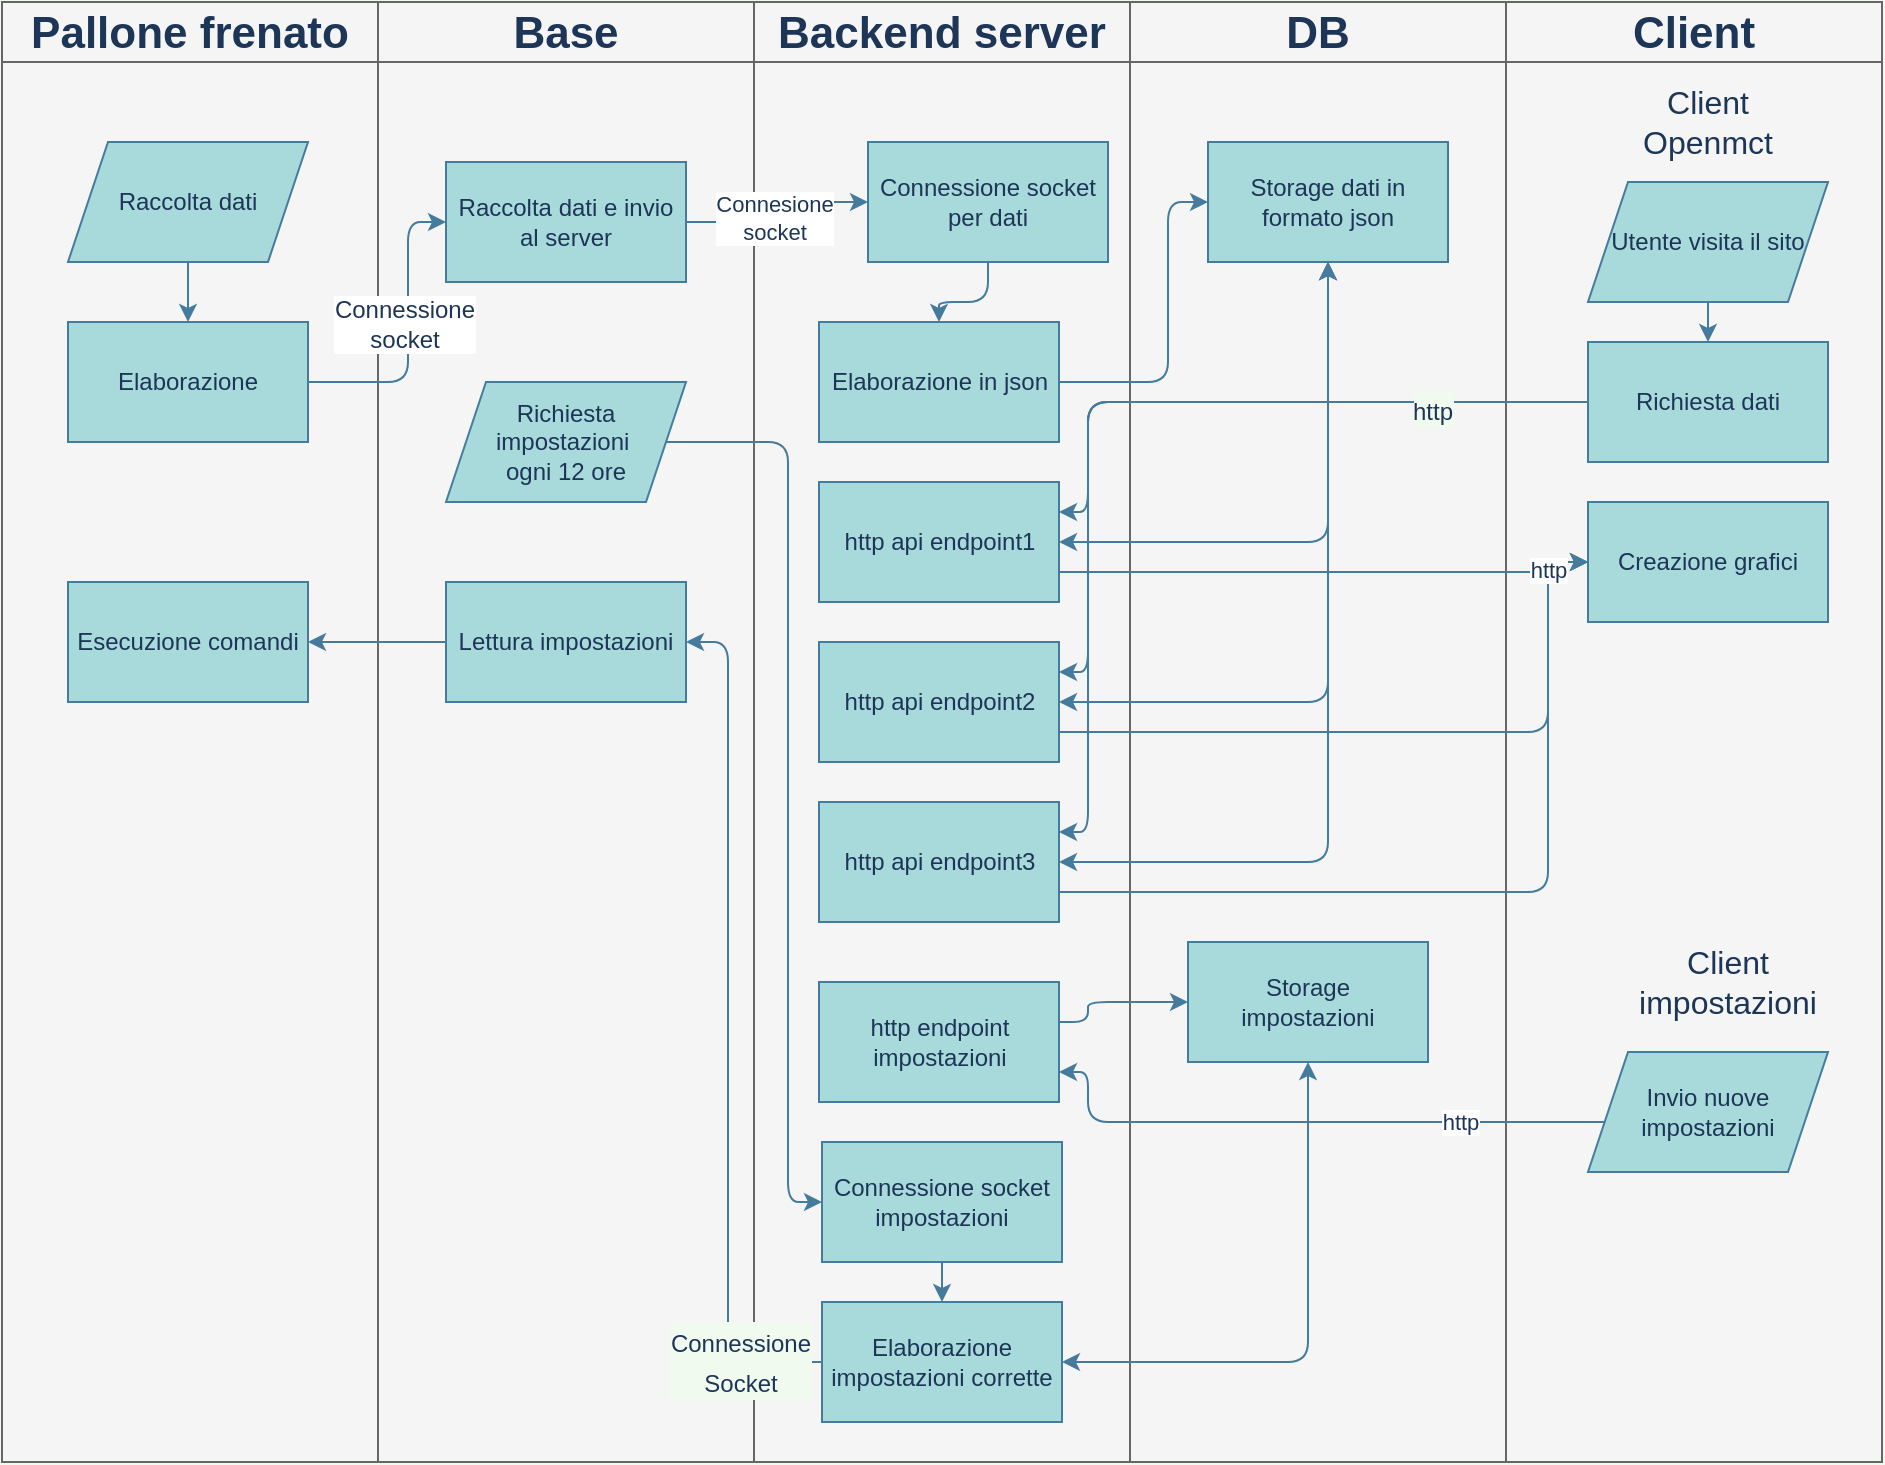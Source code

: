 <mxfile version="14.4.8" type="github">
  <diagram id="PwyaBWzQ6-fxvwa9Ljz5" name="Page-1">
    <mxGraphModel dx="1854" dy="549" grid="1" gridSize="10" guides="1" tooltips="1" connect="1" arrows="1" fold="1" page="1" pageScale="1" pageWidth="827" pageHeight="1169" background="#F1FAEE" math="0" shadow="0">
      <root>
        <mxCell id="0" />
        <mxCell id="1" parent="0" />
        <mxCell id="lO-5r40bLBqvEmJkPMS4-18" value="" style="shape=table;html=1;whiteSpace=wrap;startSize=0;container=1;collapsible=0;childLayout=tableLayout;fillColor=#f5f5f5;strokeColor=#666666;fontColor=#333333;" parent="1" vertex="1">
          <mxGeometry x="-113" y="30" width="940" height="730" as="geometry" />
        </mxCell>
        <mxCell id="lO-5r40bLBqvEmJkPMS4-19" value="" style="shape=partialRectangle;html=1;whiteSpace=wrap;collapsible=0;dropTarget=0;pointerEvents=0;fillColor=none;top=0;left=0;bottom=0;right=0;points=[[0,0.5],[1,0.5]];portConstraint=eastwest;strokeColor=#457B9D;fontColor=#1D3557;" parent="lO-5r40bLBqvEmJkPMS4-18" vertex="1">
          <mxGeometry width="940" height="30" as="geometry" />
        </mxCell>
        <mxCell id="lO-5r40bLBqvEmJkPMS4-20" value="&lt;font style=&quot;font-size: 22px&quot;&gt;&lt;b&gt;Pallone frenato&lt;/b&gt;&lt;/font&gt;" style="shape=partialRectangle;html=1;whiteSpace=wrap;connectable=0;overflow=hidden;fillColor=none;top=0;left=0;bottom=0;right=0;strokeColor=#457B9D;fontColor=#1D3557;" parent="lO-5r40bLBqvEmJkPMS4-19" vertex="1">
          <mxGeometry width="188" height="30" as="geometry" />
        </mxCell>
        <mxCell id="lO-5r40bLBqvEmJkPMS4-21" value="&lt;b&gt;&lt;font style=&quot;font-size: 22px&quot;&gt;Base&lt;/font&gt;&lt;/b&gt;" style="shape=partialRectangle;html=1;whiteSpace=wrap;connectable=0;overflow=hidden;fillColor=none;top=0;left=0;bottom=0;right=0;strokeColor=#457B9D;fontColor=#1D3557;" parent="lO-5r40bLBqvEmJkPMS4-19" vertex="1">
          <mxGeometry x="188" width="188" height="30" as="geometry" />
        </mxCell>
        <mxCell id="lO-5r40bLBqvEmJkPMS4-22" value="&lt;font style=&quot;font-size: 22px&quot;&gt;&lt;b&gt;Backend server&lt;/b&gt;&lt;/font&gt;" style="shape=partialRectangle;html=1;whiteSpace=wrap;connectable=0;overflow=hidden;fillColor=none;top=0;left=0;bottom=0;right=0;strokeColor=#457B9D;fontColor=#1D3557;" parent="lO-5r40bLBqvEmJkPMS4-19" vertex="1">
          <mxGeometry x="376" width="188" height="30" as="geometry" />
        </mxCell>
        <mxCell id="lO-5r40bLBqvEmJkPMS4-23" value="&lt;font style=&quot;font-size: 22px&quot;&gt;&lt;b&gt;DB&lt;/b&gt;&lt;/font&gt;" style="shape=partialRectangle;html=1;whiteSpace=wrap;connectable=0;overflow=hidden;fillColor=none;top=0;left=0;bottom=0;right=0;strokeColor=#457B9D;fontColor=#1D3557;" parent="lO-5r40bLBqvEmJkPMS4-19" vertex="1">
          <mxGeometry x="564" width="188" height="30" as="geometry" />
        </mxCell>
        <mxCell id="lO-5r40bLBqvEmJkPMS4-24" value="&lt;font style=&quot;font-size: 22px&quot;&gt;&lt;b&gt;Client&lt;/b&gt;&lt;/font&gt;" style="shape=partialRectangle;html=1;whiteSpace=wrap;connectable=0;overflow=hidden;fillColor=none;top=0;left=0;bottom=0;right=0;strokeColor=#457B9D;fontColor=#1D3557;" parent="lO-5r40bLBqvEmJkPMS4-19" vertex="1">
          <mxGeometry x="752" width="188" height="30" as="geometry" />
        </mxCell>
        <mxCell id="lO-5r40bLBqvEmJkPMS4-25" value="" style="shape=partialRectangle;html=1;whiteSpace=wrap;collapsible=0;dropTarget=0;pointerEvents=0;fillColor=none;top=0;left=0;bottom=0;right=0;points=[[0,0.5],[1,0.5]];portConstraint=eastwest;strokeColor=#457B9D;fontColor=#1D3557;" parent="lO-5r40bLBqvEmJkPMS4-18" vertex="1">
          <mxGeometry y="30" width="940" height="700" as="geometry" />
        </mxCell>
        <mxCell id="lO-5r40bLBqvEmJkPMS4-26" value="" style="shape=partialRectangle;html=1;whiteSpace=wrap;connectable=0;overflow=hidden;fillColor=none;top=0;left=0;bottom=0;right=0;strokeColor=#457B9D;fontColor=#1D3557;" parent="lO-5r40bLBqvEmJkPMS4-25" vertex="1">
          <mxGeometry width="188" height="700" as="geometry" />
        </mxCell>
        <mxCell id="lO-5r40bLBqvEmJkPMS4-27" value="" style="shape=partialRectangle;html=1;whiteSpace=wrap;connectable=0;overflow=hidden;fillColor=none;top=0;left=0;bottom=0;right=0;strokeColor=#457B9D;fontColor=#1D3557;" parent="lO-5r40bLBqvEmJkPMS4-25" vertex="1">
          <mxGeometry x="188" width="188" height="700" as="geometry" />
        </mxCell>
        <mxCell id="lO-5r40bLBqvEmJkPMS4-28" value="" style="shape=partialRectangle;html=1;whiteSpace=wrap;connectable=0;overflow=hidden;fillColor=none;top=0;left=0;bottom=0;right=0;strokeColor=#457B9D;fontColor=#1D3557;" parent="lO-5r40bLBqvEmJkPMS4-25" vertex="1">
          <mxGeometry x="376" width="188" height="700" as="geometry" />
        </mxCell>
        <mxCell id="lO-5r40bLBqvEmJkPMS4-29" value="" style="shape=partialRectangle;html=1;whiteSpace=wrap;connectable=0;overflow=hidden;fillColor=none;top=0;left=0;bottom=0;right=0;strokeColor=#457B9D;fontColor=#1D3557;" parent="lO-5r40bLBqvEmJkPMS4-25" vertex="1">
          <mxGeometry x="564" width="188" height="700" as="geometry" />
        </mxCell>
        <mxCell id="lO-5r40bLBqvEmJkPMS4-30" value="" style="shape=partialRectangle;html=1;whiteSpace=wrap;connectable=0;overflow=hidden;fillColor=none;top=0;left=0;bottom=0;right=0;strokeColor=#457B9D;fontColor=#1D3557;" parent="lO-5r40bLBqvEmJkPMS4-25" vertex="1">
          <mxGeometry x="752" width="188" height="700" as="geometry" />
        </mxCell>
        <mxCell id="lO-5r40bLBqvEmJkPMS4-94" style="edgeStyle=orthogonalEdgeStyle;rounded=0;orthogonalLoop=1;jettySize=auto;html=1;entryX=0.5;entryY=0;entryDx=0;entryDy=0;strokeColor=#457B9D;fontColor=#1D3557;labelBackgroundColor=#F1FAEE;" parent="1" source="lO-5r40bLBqvEmJkPMS4-32" target="lO-5r40bLBqvEmJkPMS4-37" edge="1">
          <mxGeometry relative="1" as="geometry" />
        </mxCell>
        <mxCell id="lO-5r40bLBqvEmJkPMS4-32" value="Raccolta dati" style="shape=parallelogram;perimeter=parallelogramPerimeter;whiteSpace=wrap;html=1;fixedSize=1;fillColor=#A8DADC;strokeColor=#457B9D;fontColor=#1D3557;" parent="1" vertex="1">
          <mxGeometry x="-80" y="100" width="120" height="60" as="geometry" />
        </mxCell>
        <mxCell id="lO-5r40bLBqvEmJkPMS4-149" style="edgeStyle=orthogonalEdgeStyle;curved=0;rounded=1;sketch=0;orthogonalLoop=1;jettySize=auto;html=1;entryX=0;entryY=0.5;entryDx=0;entryDy=0;strokeColor=#457B9D;fillColor=#A8DADC;fontColor=#1D3557;" parent="1" source="lO-5r40bLBqvEmJkPMS4-37" target="lO-5r40bLBqvEmJkPMS4-86" edge="1">
          <mxGeometry relative="1" as="geometry">
            <Array as="points">
              <mxPoint x="90" y="220" />
              <mxPoint x="90" y="140" />
            </Array>
          </mxGeometry>
        </mxCell>
        <mxCell id="lO-5r40bLBqvEmJkPMS4-151" value="&lt;font style=&quot;font-size: 12px&quot;&gt;Connessione&lt;br&gt;socket&lt;br&gt;&lt;/font&gt;" style="edgeLabel;html=1;align=center;verticalAlign=middle;resizable=0;points=[];fontColor=#1D3557;" parent="lO-5r40bLBqvEmJkPMS4-149" vertex="1" connectable="0">
          <mxGeometry x="0.066" y="2" relative="1" as="geometry">
            <mxPoint as="offset" />
          </mxGeometry>
        </mxCell>
        <mxCell id="lO-5r40bLBqvEmJkPMS4-37" value="Elaborazione" style="rounded=0;whiteSpace=wrap;html=1;fillColor=#A8DADC;strokeColor=#457B9D;fontColor=#1D3557;" parent="1" vertex="1">
          <mxGeometry x="-80" y="190" width="120" height="60" as="geometry" />
        </mxCell>
        <mxCell id="lO-5r40bLBqvEmJkPMS4-103" style="edgeStyle=orthogonalEdgeStyle;rounded=1;orthogonalLoop=1;jettySize=auto;html=1;entryX=0.5;entryY=0;entryDx=0;entryDy=0;strokeColor=#457B9D;fontColor=#1D3557;labelBackgroundColor=#F1FAEE;" parent="1" source="lO-5r40bLBqvEmJkPMS4-45" target="lO-5r40bLBqvEmJkPMS4-88" edge="1">
          <mxGeometry relative="1" as="geometry" />
        </mxCell>
        <mxCell id="lO-5r40bLBqvEmJkPMS4-45" value="Connessione socket per dati" style="rounded=0;whiteSpace=wrap;html=1;fillColor=#A8DADC;strokeColor=#457B9D;fontColor=#1D3557;" parent="1" vertex="1">
          <mxGeometry x="320" y="100" width="120" height="60" as="geometry" />
        </mxCell>
        <mxCell id="lO-5r40bLBqvEmJkPMS4-50" value="Storage dati in formato json" style="rounded=0;whiteSpace=wrap;html=1;fillColor=#A8DADC;strokeColor=#457B9D;fontColor=#1D3557;" parent="1" vertex="1">
          <mxGeometry x="490" y="100" width="120" height="60" as="geometry" />
        </mxCell>
        <mxCell id="lO-5r40bLBqvEmJkPMS4-123" style="edgeStyle=orthogonalEdgeStyle;rounded=1;orthogonalLoop=1;jettySize=auto;html=1;exitX=1;exitY=0.75;exitDx=0;exitDy=0;strokeColor=#457B9D;fontColor=#1D3557;labelBackgroundColor=#F1FAEE;" parent="1" source="lO-5r40bLBqvEmJkPMS4-56" edge="1">
          <mxGeometry relative="1" as="geometry">
            <mxPoint x="680" y="310" as="targetPoint" />
            <Array as="points">
              <mxPoint x="660" y="315" />
              <mxPoint x="660" y="310" />
            </Array>
          </mxGeometry>
        </mxCell>
        <mxCell id="lO-5r40bLBqvEmJkPMS4-56" value="http api endpoint1&lt;span style=&quot;color: rgba(0 , 0 , 0 , 0) ; font-family: monospace ; font-size: 0px&quot;&gt;%3CmxGraphModel%3E%3Croot%3E%3CmxCell%20id%3D%220%22%2F%3E%3CmxCell%20id%3D%221%22%20parent%3D%220%22%2F%3E%3CmxCell%20id%3D%222%22%20value%3D%22Lane%203%22%20style%3D%22swimlane%3Bhtml%3D1%3BstartSize%3D20%3B%22%20vertex%3D%221%22%20parent%3D%221%22%3E%3CmxGeometry%20x%3D%22470%22%20y%3D%2260%22%20width%3D%22120%22%20height%3D%22460%22%20as%3D%22geometry%22%2F%3E%3C%2FmxCell%3E%3C%2Froot%3E%3C%2FmxGraphModel%3E&lt;/span&gt;" style="rounded=0;whiteSpace=wrap;html=1;fillColor=#A8DADC;strokeColor=#457B9D;fontColor=#1D3557;" parent="1" vertex="1">
          <mxGeometry x="295.5" y="270" width="120" height="60" as="geometry" />
        </mxCell>
        <mxCell id="lO-5r40bLBqvEmJkPMS4-121" style="edgeStyle=orthogonalEdgeStyle;rounded=1;orthogonalLoop=1;jettySize=auto;html=1;exitX=1;exitY=0.75;exitDx=0;exitDy=0;entryX=0;entryY=0.5;entryDx=0;entryDy=0;strokeColor=#457B9D;fontColor=#1D3557;labelBackgroundColor=#F1FAEE;" parent="1" source="lO-5r40bLBqvEmJkPMS4-58" target="lO-5r40bLBqvEmJkPMS4-65" edge="1">
          <mxGeometry relative="1" as="geometry">
            <Array as="points">
              <mxPoint x="660" y="475" />
              <mxPoint x="660" y="310" />
            </Array>
          </mxGeometry>
        </mxCell>
        <mxCell id="lO-5r40bLBqvEmJkPMS4-58" value="http api endpoint3&lt;span style=&quot;color: rgba(0 , 0 , 0 , 0) ; font-family: monospace ; font-size: 0px&quot;&gt;%3CmxGraphModel%3E%3Croot%3E%3CmxCell%20id%3D%220%22%2F%3E%3CmxCell%20id%3D%221%22%20parent%3D%220%22%2F%3E%3CmxCell%20id%3D%222%22%20value%3D%22Lane%203%22%20style%3D%22swimlane%3Bhtml%3D1%3BstartSize%3D20%3B%22%20vertex%3D%221%22%20parent%3D%221%22%3E%3CmxGeometry%20x%3D%22470%22%20y%3D%2260%22%20width%3D%22120%22%20height%3D%22460%22%20as%3D%22geometry%22%2F%3E%3C%2FmxCell%3E%3C%2Froot%3E%3C%2FmxGraphModel%3E&lt;/span&gt;" style="rounded=0;whiteSpace=wrap;html=1;fillColor=#A8DADC;strokeColor=#457B9D;fontColor=#1D3557;" parent="1" vertex="1">
          <mxGeometry x="295.5" y="430" width="120" height="60" as="geometry" />
        </mxCell>
        <mxCell id="lO-5r40bLBqvEmJkPMS4-120" style="edgeStyle=orthogonalEdgeStyle;rounded=1;orthogonalLoop=1;jettySize=auto;html=1;exitX=1;exitY=0.75;exitDx=0;exitDy=0;entryX=0;entryY=0.5;entryDx=0;entryDy=0;strokeColor=#457B9D;fontColor=#1D3557;labelBackgroundColor=#F1FAEE;" parent="1" source="lO-5r40bLBqvEmJkPMS4-59" target="lO-5r40bLBqvEmJkPMS4-65" edge="1">
          <mxGeometry relative="1" as="geometry">
            <Array as="points">
              <mxPoint x="660" y="395" />
              <mxPoint x="660" y="310" />
            </Array>
          </mxGeometry>
        </mxCell>
        <mxCell id="lO-5r40bLBqvEmJkPMS4-152" value="http" style="edgeLabel;html=1;align=center;verticalAlign=middle;resizable=0;points=[];fontColor=#1D3557;" parent="lO-5r40bLBqvEmJkPMS4-120" vertex="1" connectable="0">
          <mxGeometry x="0.866" relative="1" as="geometry">
            <mxPoint as="offset" />
          </mxGeometry>
        </mxCell>
        <mxCell id="lO-5r40bLBqvEmJkPMS4-59" value="http api endpoint2&lt;span style=&quot;color: rgba(0 , 0 , 0 , 0) ; font-family: monospace ; font-size: 0px&quot;&gt;%3CmxGraphModel%3E%3Croot%3E%3CmxCell%20id%3D%220%22%2F%3E%3CmxCell%20id%3D%221%22%20parent%3D%220%22%2F%3E%3CmxCell%20id%3D%222%22%20value%3D%22Lane%203%22%20style%3D%22swimlane%3Bhtml%3D1%3BstartSize%3D20%3B%22%20vertex%3D%221%22%20parent%3D%221%22%3E%3CmxGeometry%20x%3D%22470%22%20y%3D%2260%22%20width%3D%22120%22%20height%3D%22460%22%20as%3D%22geometry%22%2F%3E%3C%2FmxCell%3E%3C%2Froot%3E%3C%2FmxGraphModel%3&lt;/span&gt;" style="rounded=0;whiteSpace=wrap;html=1;fillColor=#A8DADC;strokeColor=#457B9D;fontColor=#1D3557;" parent="1" vertex="1">
          <mxGeometry x="295.5" y="350" width="120" height="60" as="geometry" />
        </mxCell>
        <mxCell id="lO-5r40bLBqvEmJkPMS4-146" style="edgeStyle=orthogonalEdgeStyle;rounded=1;orthogonalLoop=1;jettySize=auto;html=1;exitX=0.5;exitY=1;exitDx=0;exitDy=0;entryX=0.5;entryY=0;entryDx=0;entryDy=0;strokeColor=#457B9D;fontSize=16;fontColor=#1D3557;labelBackgroundColor=#F1FAEE;" parent="1" source="lO-5r40bLBqvEmJkPMS4-62" target="lO-5r40bLBqvEmJkPMS4-64" edge="1">
          <mxGeometry relative="1" as="geometry" />
        </mxCell>
        <mxCell id="lO-5r40bLBqvEmJkPMS4-62" value="Utente visita il sito" style="shape=parallelogram;perimeter=parallelogramPerimeter;whiteSpace=wrap;html=1;fixedSize=1;fillColor=#A8DADC;strokeColor=#457B9D;fontColor=#1D3557;" parent="1" vertex="1">
          <mxGeometry x="680" y="120" width="120" height="60" as="geometry" />
        </mxCell>
        <mxCell id="lO-5r40bLBqvEmJkPMS4-116" style="edgeStyle=orthogonalEdgeStyle;rounded=1;orthogonalLoop=1;jettySize=auto;html=1;entryX=1;entryY=0.25;entryDx=0;entryDy=0;strokeColor=#457B9D;fontColor=#1D3557;labelBackgroundColor=#F1FAEE;" parent="1" source="lO-5r40bLBqvEmJkPMS4-64" target="lO-5r40bLBqvEmJkPMS4-56" edge="1">
          <mxGeometry relative="1" as="geometry">
            <Array as="points">
              <mxPoint x="430" y="230" />
              <mxPoint x="430" y="285" />
            </Array>
          </mxGeometry>
        </mxCell>
        <mxCell id="lO-5r40bLBqvEmJkPMS4-117" style="edgeStyle=orthogonalEdgeStyle;rounded=1;orthogonalLoop=1;jettySize=auto;html=1;entryX=1;entryY=0.25;entryDx=0;entryDy=0;strokeColor=#457B9D;fontColor=#1D3557;labelBackgroundColor=#F1FAEE;" parent="1" source="lO-5r40bLBqvEmJkPMS4-64" target="lO-5r40bLBqvEmJkPMS4-59" edge="1">
          <mxGeometry relative="1" as="geometry">
            <Array as="points">
              <mxPoint x="430" y="230" />
              <mxPoint x="430" y="365" />
            </Array>
          </mxGeometry>
        </mxCell>
        <mxCell id="lO-5r40bLBqvEmJkPMS4-118" style="edgeStyle=orthogonalEdgeStyle;rounded=1;orthogonalLoop=1;jettySize=auto;html=1;entryX=1;entryY=0.25;entryDx=0;entryDy=0;strokeColor=#457B9D;fontColor=#1D3557;labelBackgroundColor=#F1FAEE;" parent="1" source="lO-5r40bLBqvEmJkPMS4-64" target="lO-5r40bLBqvEmJkPMS4-58" edge="1">
          <mxGeometry relative="1" as="geometry">
            <Array as="points">
              <mxPoint x="430" y="230" />
              <mxPoint x="430" y="445" />
            </Array>
          </mxGeometry>
        </mxCell>
        <mxCell id="lO-5r40bLBqvEmJkPMS4-145" value="&lt;font style=&quot;font-size: 12px&quot;&gt;http&lt;/font&gt;" style="edgeLabel;html=1;align=center;verticalAlign=middle;resizable=0;points=[];fontSize=16;fontColor=#1D3557;labelBackgroundColor=#F1FAEE;" parent="lO-5r40bLBqvEmJkPMS4-118" vertex="1" connectable="0">
          <mxGeometry x="-0.674" y="3" relative="1" as="geometry">
            <mxPoint as="offset" />
          </mxGeometry>
        </mxCell>
        <mxCell id="lO-5r40bLBqvEmJkPMS4-64" value="Richiesta dati" style="rounded=0;whiteSpace=wrap;html=1;fillColor=#A8DADC;strokeColor=#457B9D;fontColor=#1D3557;" parent="1" vertex="1">
          <mxGeometry x="680" y="200" width="120" height="60" as="geometry" />
        </mxCell>
        <mxCell id="lO-5r40bLBqvEmJkPMS4-65" value="Creazione grafici" style="rounded=0;whiteSpace=wrap;html=1;fillColor=#A8DADC;strokeColor=#457B9D;fontColor=#1D3557;" parent="1" vertex="1">
          <mxGeometry x="680" y="280" width="120" height="60" as="geometry" />
        </mxCell>
        <mxCell id="lO-5r40bLBqvEmJkPMS4-79" value="&lt;font style=&quot;font-size: 16px&quot;&gt;Client&lt;br&gt;Openmct&lt;/font&gt;" style="text;html=1;strokeColor=none;fillColor=none;align=center;verticalAlign=middle;whiteSpace=wrap;rounded=0;fontColor=#1D3557;" parent="1" vertex="1">
          <mxGeometry x="720" y="80" width="40" height="20" as="geometry" />
        </mxCell>
        <mxCell id="lO-5r40bLBqvEmJkPMS4-126" style="edgeStyle=orthogonalEdgeStyle;rounded=1;orthogonalLoop=1;jettySize=auto;html=1;entryX=1;entryY=0.75;entryDx=0;entryDy=0;strokeColor=#457B9D;fontSize=16;fontColor=#1D3557;labelBackgroundColor=#F1FAEE;" parent="1" source="lO-5r40bLBqvEmJkPMS4-82" target="lO-5r40bLBqvEmJkPMS4-84" edge="1">
          <mxGeometry relative="1" as="geometry">
            <Array as="points">
              <mxPoint x="430" y="590" />
              <mxPoint x="430" y="565" />
            </Array>
          </mxGeometry>
        </mxCell>
        <mxCell id="lO-5r40bLBqvEmJkPMS4-153" value="http" style="edgeLabel;html=1;align=center;verticalAlign=middle;resizable=0;points=[];fontColor=#1D3557;" parent="lO-5r40bLBqvEmJkPMS4-126" vertex="1" connectable="0">
          <mxGeometry x="-0.514" relative="1" as="geometry">
            <mxPoint as="offset" />
          </mxGeometry>
        </mxCell>
        <mxCell id="lO-5r40bLBqvEmJkPMS4-82" value="Invio nuove impostazioni" style="shape=parallelogram;perimeter=parallelogramPerimeter;whiteSpace=wrap;html=1;fixedSize=1;fillColor=#A8DADC;strokeColor=#457B9D;fontColor=#1D3557;" parent="1" vertex="1">
          <mxGeometry x="680" y="555" width="120" height="60" as="geometry" />
        </mxCell>
        <mxCell id="lO-5r40bLBqvEmJkPMS4-134" style="edgeStyle=orthogonalEdgeStyle;rounded=1;orthogonalLoop=1;jettySize=auto;html=1;entryX=0;entryY=0.5;entryDx=0;entryDy=0;strokeColor=#457B9D;fontSize=16;fontColor=#1D3557;labelBackgroundColor=#F1FAEE;" parent="1" source="lO-5r40bLBqvEmJkPMS4-83" target="lO-5r40bLBqvEmJkPMS4-87" edge="1">
          <mxGeometry relative="1" as="geometry">
            <Array as="points">
              <mxPoint x="280" y="250" />
              <mxPoint x="280" y="630" />
            </Array>
          </mxGeometry>
        </mxCell>
        <mxCell id="lO-5r40bLBqvEmJkPMS4-83" value="Richiesta impostazioni&amp;nbsp;&lt;br&gt;ogni 12 ore" style="shape=parallelogram;perimeter=parallelogramPerimeter;whiteSpace=wrap;html=1;fixedSize=1;fillColor=#A8DADC;strokeColor=#457B9D;fontColor=#1D3557;" parent="1" vertex="1">
          <mxGeometry x="109" y="220" width="120" height="60" as="geometry" />
        </mxCell>
        <mxCell id="lO-5r40bLBqvEmJkPMS4-127" style="edgeStyle=orthogonalEdgeStyle;rounded=1;orthogonalLoop=1;jettySize=auto;html=1;entryX=0;entryY=0.5;entryDx=0;entryDy=0;strokeColor=#457B9D;fontSize=16;fontColor=#1D3557;labelBackgroundColor=#F1FAEE;" parent="1" source="lO-5r40bLBqvEmJkPMS4-84" target="lO-5r40bLBqvEmJkPMS4-85" edge="1">
          <mxGeometry relative="1" as="geometry">
            <Array as="points">
              <mxPoint x="430" y="540" />
              <mxPoint x="430" y="530" />
            </Array>
          </mxGeometry>
        </mxCell>
        <mxCell id="lO-5r40bLBqvEmJkPMS4-84" value="http endpoint impostazioni" style="rounded=0;whiteSpace=wrap;html=1;fillColor=#A8DADC;strokeColor=#457B9D;fontColor=#1D3557;" parent="1" vertex="1">
          <mxGeometry x="295.5" y="520" width="120" height="60" as="geometry" />
        </mxCell>
        <mxCell id="lO-5r40bLBqvEmJkPMS4-85" value="Storage &lt;br&gt;impostazioni" style="rounded=0;whiteSpace=wrap;html=1;fillColor=#A8DADC;strokeColor=#457B9D;fontColor=#1D3557;" parent="1" vertex="1">
          <mxGeometry x="480" y="500" width="120" height="60" as="geometry" />
        </mxCell>
        <mxCell id="lO-5r40bLBqvEmJkPMS4-147" style="edgeStyle=orthogonalEdgeStyle;curved=0;rounded=1;sketch=0;orthogonalLoop=1;jettySize=auto;html=1;entryX=0;entryY=0.5;entryDx=0;entryDy=0;strokeColor=#457B9D;fillColor=#A8DADC;fontColor=#1D3557;" parent="1" source="lO-5r40bLBqvEmJkPMS4-86" target="lO-5r40bLBqvEmJkPMS4-45" edge="1">
          <mxGeometry relative="1" as="geometry">
            <Array as="points">
              <mxPoint x="290" y="140" />
              <mxPoint x="290" y="130" />
            </Array>
          </mxGeometry>
        </mxCell>
        <mxCell id="lO-5r40bLBqvEmJkPMS4-148" value="Connesione&lt;br&gt;socket" style="edgeLabel;html=1;align=center;verticalAlign=middle;resizable=0;points=[];fontColor=#1D3557;" parent="lO-5r40bLBqvEmJkPMS4-147" vertex="1" connectable="0">
          <mxGeometry x="-0.13" y="2" relative="1" as="geometry">
            <mxPoint as="offset" />
          </mxGeometry>
        </mxCell>
        <mxCell id="lO-5r40bLBqvEmJkPMS4-86" value="Raccolta dati e invio al server" style="rounded=0;whiteSpace=wrap;html=1;fillColor=#A8DADC;strokeColor=#457B9D;fontColor=#1D3557;" parent="1" vertex="1">
          <mxGeometry x="109" y="110" width="120" height="60" as="geometry" />
        </mxCell>
        <mxCell id="lO-5r40bLBqvEmJkPMS4-87" value="Connessione socket impostazioni" style="rounded=0;whiteSpace=wrap;html=1;fillColor=#A8DADC;strokeColor=#457B9D;fontColor=#1D3557;" parent="1" vertex="1">
          <mxGeometry x="297" y="600" width="120" height="60" as="geometry" />
        </mxCell>
        <mxCell id="lO-5r40bLBqvEmJkPMS4-104" style="edgeStyle=orthogonalEdgeStyle;rounded=1;orthogonalLoop=1;jettySize=auto;html=1;entryX=0;entryY=0.5;entryDx=0;entryDy=0;strokeColor=#457B9D;fontColor=#1D3557;labelBackgroundColor=#F1FAEE;" parent="1" source="lO-5r40bLBqvEmJkPMS4-88" target="lO-5r40bLBqvEmJkPMS4-50" edge="1">
          <mxGeometry relative="1" as="geometry">
            <Array as="points">
              <mxPoint x="470" y="220" />
              <mxPoint x="470" y="130" />
            </Array>
          </mxGeometry>
        </mxCell>
        <mxCell id="lO-5r40bLBqvEmJkPMS4-88" value="Elaborazione in json" style="rounded=0;whiteSpace=wrap;html=1;fillColor=#A8DADC;strokeColor=#457B9D;fontColor=#1D3557;" parent="1" vertex="1">
          <mxGeometry x="295.5" y="190" width="120" height="60" as="geometry" />
        </mxCell>
        <mxCell id="lO-5r40bLBqvEmJkPMS4-141" style="edgeStyle=orthogonalEdgeStyle;rounded=1;orthogonalLoop=1;jettySize=auto;html=1;strokeColor=#457B9D;fontSize=16;fontColor=#1D3557;labelBackgroundColor=#F1FAEE;" parent="1" source="lO-5r40bLBqvEmJkPMS4-89" target="lO-5r40bLBqvEmJkPMS4-91" edge="1">
          <mxGeometry relative="1" as="geometry" />
        </mxCell>
        <mxCell id="lO-5r40bLBqvEmJkPMS4-89" value="Lettura impostazioni" style="rounded=0;whiteSpace=wrap;html=1;fillColor=#A8DADC;strokeColor=#457B9D;fontColor=#1D3557;" parent="1" vertex="1">
          <mxGeometry x="109" y="320" width="120" height="60" as="geometry" />
        </mxCell>
        <mxCell id="lO-5r40bLBqvEmJkPMS4-91" value="Esecuzione comandi" style="rounded=0;whiteSpace=wrap;html=1;fillColor=#A8DADC;strokeColor=#457B9D;fontColor=#1D3557;" parent="1" vertex="1">
          <mxGeometry x="-80" y="320" width="120" height="60" as="geometry" />
        </mxCell>
        <mxCell id="lO-5r40bLBqvEmJkPMS4-113" value="" style="endArrow=classic;startArrow=classic;html=1;strokeColor=#457B9D;exitX=1;exitY=0.5;exitDx=0;exitDy=0;fontColor=#1D3557;labelBackgroundColor=#F1FAEE;" parent="1" source="lO-5r40bLBqvEmJkPMS4-56" edge="1">
          <mxGeometry width="50" height="50" relative="1" as="geometry">
            <mxPoint x="500" y="210" as="sourcePoint" />
            <mxPoint x="550" y="160" as="targetPoint" />
            <Array as="points">
              <mxPoint x="550" y="300" />
            </Array>
          </mxGeometry>
        </mxCell>
        <mxCell id="lO-5r40bLBqvEmJkPMS4-114" value="" style="endArrow=classic;startArrow=classic;html=1;strokeColor=#457B9D;exitX=1;exitY=0.5;exitDx=0;exitDy=0;entryX=0.5;entryY=1;entryDx=0;entryDy=0;fontColor=#1D3557;labelBackgroundColor=#F1FAEE;" parent="1" source="lO-5r40bLBqvEmJkPMS4-59" target="lO-5r40bLBqvEmJkPMS4-50" edge="1">
          <mxGeometry width="50" height="50" relative="1" as="geometry">
            <mxPoint x="330" y="350" as="sourcePoint" />
            <mxPoint x="550" y="170" as="targetPoint" />
            <Array as="points">
              <mxPoint x="550" y="380" />
            </Array>
          </mxGeometry>
        </mxCell>
        <mxCell id="lO-5r40bLBqvEmJkPMS4-115" value="" style="endArrow=classic;startArrow=classic;html=1;strokeColor=#457B9D;exitX=1;exitY=0.5;exitDx=0;exitDy=0;fontColor=#1D3557;labelBackgroundColor=#F1FAEE;" parent="1" source="lO-5r40bLBqvEmJkPMS4-58" edge="1">
          <mxGeometry width="50" height="50" relative="1" as="geometry">
            <mxPoint x="330" y="450" as="sourcePoint" />
            <mxPoint x="550" y="160" as="targetPoint" />
            <Array as="points">
              <mxPoint x="550" y="460" />
            </Array>
          </mxGeometry>
        </mxCell>
        <mxCell id="lO-5r40bLBqvEmJkPMS4-124" value="&lt;span style=&quot;font-weight: normal&quot;&gt;Client&lt;br&gt;impostazioni&lt;br&gt;&lt;/span&gt;" style="text;html=1;strokeColor=none;fillColor=none;align=center;verticalAlign=middle;whiteSpace=wrap;rounded=0;fontSize=16;fontStyle=1;fontColor=#1D3557;" parent="1" vertex="1">
          <mxGeometry x="730" y="510" width="40" height="20" as="geometry" />
        </mxCell>
        <mxCell id="lO-5r40bLBqvEmJkPMS4-128" value="" style="endArrow=classic;startArrow=classic;html=1;strokeColor=#457B9D;fontSize=16;exitX=0.5;exitY=1;exitDx=0;exitDy=0;entryX=1;entryY=0.5;entryDx=0;entryDy=0;fontColor=#1D3557;labelBackgroundColor=#F1FAEE;" parent="1" source="lO-5r40bLBqvEmJkPMS4-85" target="lO-5r40bLBqvEmJkPMS4-129" edge="1">
          <mxGeometry width="50" height="50" relative="1" as="geometry">
            <mxPoint x="330" y="580" as="sourcePoint" />
            <mxPoint x="380" y="530" as="targetPoint" />
            <Array as="points">
              <mxPoint x="540" y="710" />
            </Array>
          </mxGeometry>
        </mxCell>
        <mxCell id="lO-5r40bLBqvEmJkPMS4-140" style="edgeStyle=orthogonalEdgeStyle;rounded=1;orthogonalLoop=1;jettySize=auto;html=1;entryX=1;entryY=0.5;entryDx=0;entryDy=0;strokeColor=#457B9D;fontSize=16;fontColor=#1D3557;labelBackgroundColor=#F1FAEE;" parent="1" source="lO-5r40bLBqvEmJkPMS4-129" target="lO-5r40bLBqvEmJkPMS4-89" edge="1">
          <mxGeometry relative="1" as="geometry">
            <Array as="points">
              <mxPoint x="250" y="710" />
              <mxPoint x="250" y="350" />
            </Array>
          </mxGeometry>
        </mxCell>
        <mxCell id="lO-5r40bLBqvEmJkPMS4-144" value="&lt;span style=&quot;font-size: 12px&quot;&gt;Connessione&lt;br&gt;Socket&lt;br&gt;&lt;/span&gt;" style="edgeLabel;html=1;align=center;verticalAlign=middle;resizable=0;points=[];fontSize=16;fontColor=#1D3557;labelBackgroundColor=#F1FAEE;" parent="lO-5r40bLBqvEmJkPMS4-140" vertex="1" connectable="0">
          <mxGeometry x="0.186" y="2" relative="1" as="geometry">
            <mxPoint x="7.5" y="206" as="offset" />
          </mxGeometry>
        </mxCell>
        <mxCell id="lO-5r40bLBqvEmJkPMS4-129" value="Elaborazione impostazioni corrette" style="rounded=0;whiteSpace=wrap;html=1;fillColor=#A8DADC;strokeColor=#457B9D;fontColor=#1D3557;" parent="1" vertex="1">
          <mxGeometry x="297" y="680" width="120" height="60" as="geometry" />
        </mxCell>
        <mxCell id="lO-5r40bLBqvEmJkPMS4-139" value="" style="endArrow=classic;html=1;strokeColor=#457B9D;fontSize=16;exitX=0.5;exitY=1;exitDx=0;exitDy=0;entryX=0.5;entryY=0;entryDx=0;entryDy=0;fontColor=#1D3557;labelBackgroundColor=#F1FAEE;" parent="1" source="lO-5r40bLBqvEmJkPMS4-87" target="lO-5r40bLBqvEmJkPMS4-129" edge="1">
          <mxGeometry width="50" height="50" relative="1" as="geometry">
            <mxPoint x="330" y="530" as="sourcePoint" />
            <mxPoint x="380" y="480" as="targetPoint" />
          </mxGeometry>
        </mxCell>
      </root>
    </mxGraphModel>
  </diagram>
</mxfile>

